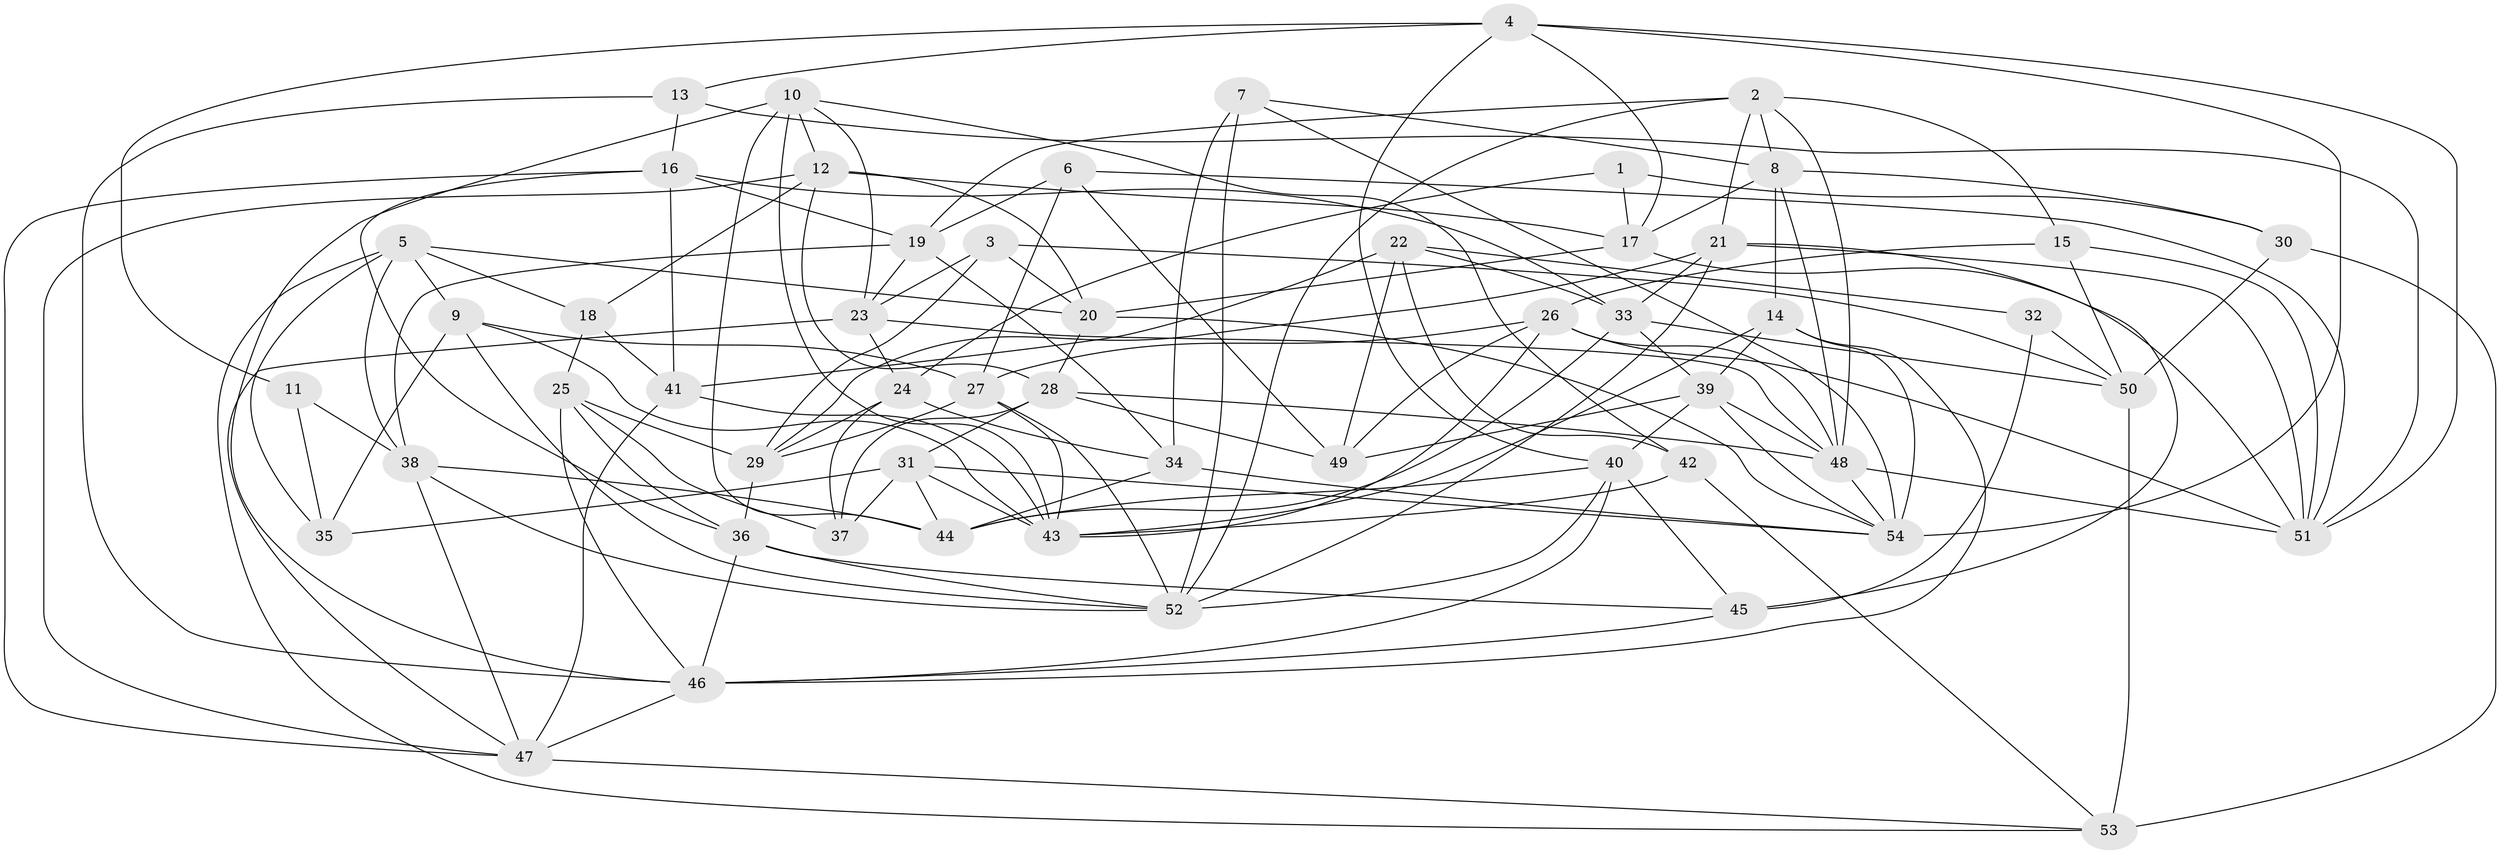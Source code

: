 // original degree distribution, {4: 1.0}
// Generated by graph-tools (version 1.1) at 2025/03/03/09/25 03:03:01]
// undirected, 54 vertices, 149 edges
graph export_dot {
graph [start="1"]
  node [color=gray90,style=filled];
  1;
  2;
  3;
  4;
  5;
  6;
  7;
  8;
  9;
  10;
  11;
  12;
  13;
  14;
  15;
  16;
  17;
  18;
  19;
  20;
  21;
  22;
  23;
  24;
  25;
  26;
  27;
  28;
  29;
  30;
  31;
  32;
  33;
  34;
  35;
  36;
  37;
  38;
  39;
  40;
  41;
  42;
  43;
  44;
  45;
  46;
  47;
  48;
  49;
  50;
  51;
  52;
  53;
  54;
  1 -- 17 [weight=1.0];
  1 -- 24 [weight=1.0];
  1 -- 30 [weight=2.0];
  2 -- 8 [weight=1.0];
  2 -- 15 [weight=1.0];
  2 -- 19 [weight=1.0];
  2 -- 21 [weight=1.0];
  2 -- 48 [weight=1.0];
  2 -- 52 [weight=1.0];
  3 -- 20 [weight=1.0];
  3 -- 23 [weight=1.0];
  3 -- 29 [weight=1.0];
  3 -- 50 [weight=1.0];
  4 -- 11 [weight=1.0];
  4 -- 13 [weight=1.0];
  4 -- 17 [weight=1.0];
  4 -- 40 [weight=1.0];
  4 -- 51 [weight=1.0];
  4 -- 54 [weight=1.0];
  5 -- 9 [weight=1.0];
  5 -- 18 [weight=1.0];
  5 -- 20 [weight=1.0];
  5 -- 35 [weight=1.0];
  5 -- 38 [weight=1.0];
  5 -- 53 [weight=1.0];
  6 -- 19 [weight=1.0];
  6 -- 27 [weight=1.0];
  6 -- 49 [weight=1.0];
  6 -- 51 [weight=1.0];
  7 -- 8 [weight=1.0];
  7 -- 34 [weight=1.0];
  7 -- 52 [weight=1.0];
  7 -- 54 [weight=1.0];
  8 -- 14 [weight=1.0];
  8 -- 17 [weight=1.0];
  8 -- 30 [weight=1.0];
  8 -- 48 [weight=1.0];
  9 -- 27 [weight=1.0];
  9 -- 35 [weight=2.0];
  9 -- 43 [weight=1.0];
  9 -- 52 [weight=1.0];
  10 -- 12 [weight=1.0];
  10 -- 23 [weight=1.0];
  10 -- 42 [weight=1.0];
  10 -- 43 [weight=1.0];
  10 -- 44 [weight=1.0];
  10 -- 46 [weight=1.0];
  11 -- 35 [weight=2.0];
  11 -- 38 [weight=1.0];
  12 -- 17 [weight=1.0];
  12 -- 18 [weight=1.0];
  12 -- 20 [weight=1.0];
  12 -- 28 [weight=1.0];
  12 -- 47 [weight=1.0];
  13 -- 16 [weight=1.0];
  13 -- 46 [weight=1.0];
  13 -- 51 [weight=1.0];
  14 -- 39 [weight=1.0];
  14 -- 43 [weight=1.0];
  14 -- 46 [weight=2.0];
  14 -- 54 [weight=1.0];
  15 -- 26 [weight=1.0];
  15 -- 50 [weight=1.0];
  15 -- 51 [weight=1.0];
  16 -- 19 [weight=1.0];
  16 -- 33 [weight=1.0];
  16 -- 36 [weight=1.0];
  16 -- 41 [weight=1.0];
  16 -- 47 [weight=1.0];
  17 -- 20 [weight=1.0];
  17 -- 51 [weight=1.0];
  18 -- 25 [weight=1.0];
  18 -- 41 [weight=1.0];
  19 -- 23 [weight=1.0];
  19 -- 34 [weight=1.0];
  19 -- 38 [weight=1.0];
  20 -- 28 [weight=1.0];
  20 -- 54 [weight=1.0];
  21 -- 29 [weight=1.0];
  21 -- 33 [weight=1.0];
  21 -- 45 [weight=1.0];
  21 -- 51 [weight=1.0];
  21 -- 52 [weight=1.0];
  22 -- 32 [weight=1.0];
  22 -- 33 [weight=1.0];
  22 -- 41 [weight=1.0];
  22 -- 42 [weight=1.0];
  22 -- 49 [weight=2.0];
  23 -- 24 [weight=1.0];
  23 -- 47 [weight=1.0];
  23 -- 48 [weight=1.0];
  24 -- 29 [weight=1.0];
  24 -- 34 [weight=2.0];
  24 -- 37 [weight=1.0];
  25 -- 29 [weight=1.0];
  25 -- 36 [weight=1.0];
  25 -- 37 [weight=1.0];
  25 -- 46 [weight=2.0];
  26 -- 27 [weight=1.0];
  26 -- 43 [weight=1.0];
  26 -- 48 [weight=1.0];
  26 -- 49 [weight=1.0];
  26 -- 51 [weight=1.0];
  27 -- 29 [weight=1.0];
  27 -- 43 [weight=1.0];
  27 -- 52 [weight=1.0];
  28 -- 31 [weight=1.0];
  28 -- 37 [weight=1.0];
  28 -- 48 [weight=1.0];
  28 -- 49 [weight=1.0];
  29 -- 36 [weight=1.0];
  30 -- 50 [weight=1.0];
  30 -- 53 [weight=2.0];
  31 -- 35 [weight=1.0];
  31 -- 37 [weight=1.0];
  31 -- 43 [weight=1.0];
  31 -- 44 [weight=1.0];
  31 -- 54 [weight=1.0];
  32 -- 45 [weight=2.0];
  32 -- 50 [weight=1.0];
  33 -- 39 [weight=1.0];
  33 -- 44 [weight=1.0];
  33 -- 50 [weight=1.0];
  34 -- 44 [weight=1.0];
  34 -- 54 [weight=1.0];
  36 -- 45 [weight=1.0];
  36 -- 46 [weight=1.0];
  36 -- 52 [weight=1.0];
  38 -- 44 [weight=1.0];
  38 -- 47 [weight=1.0];
  38 -- 52 [weight=1.0];
  39 -- 40 [weight=1.0];
  39 -- 48 [weight=1.0];
  39 -- 49 [weight=1.0];
  39 -- 54 [weight=1.0];
  40 -- 44 [weight=1.0];
  40 -- 45 [weight=1.0];
  40 -- 46 [weight=1.0];
  40 -- 52 [weight=1.0];
  41 -- 43 [weight=1.0];
  41 -- 47 [weight=2.0];
  42 -- 43 [weight=1.0];
  42 -- 53 [weight=1.0];
  45 -- 46 [weight=1.0];
  46 -- 47 [weight=1.0];
  47 -- 53 [weight=1.0];
  48 -- 51 [weight=1.0];
  48 -- 54 [weight=1.0];
  50 -- 53 [weight=1.0];
}
